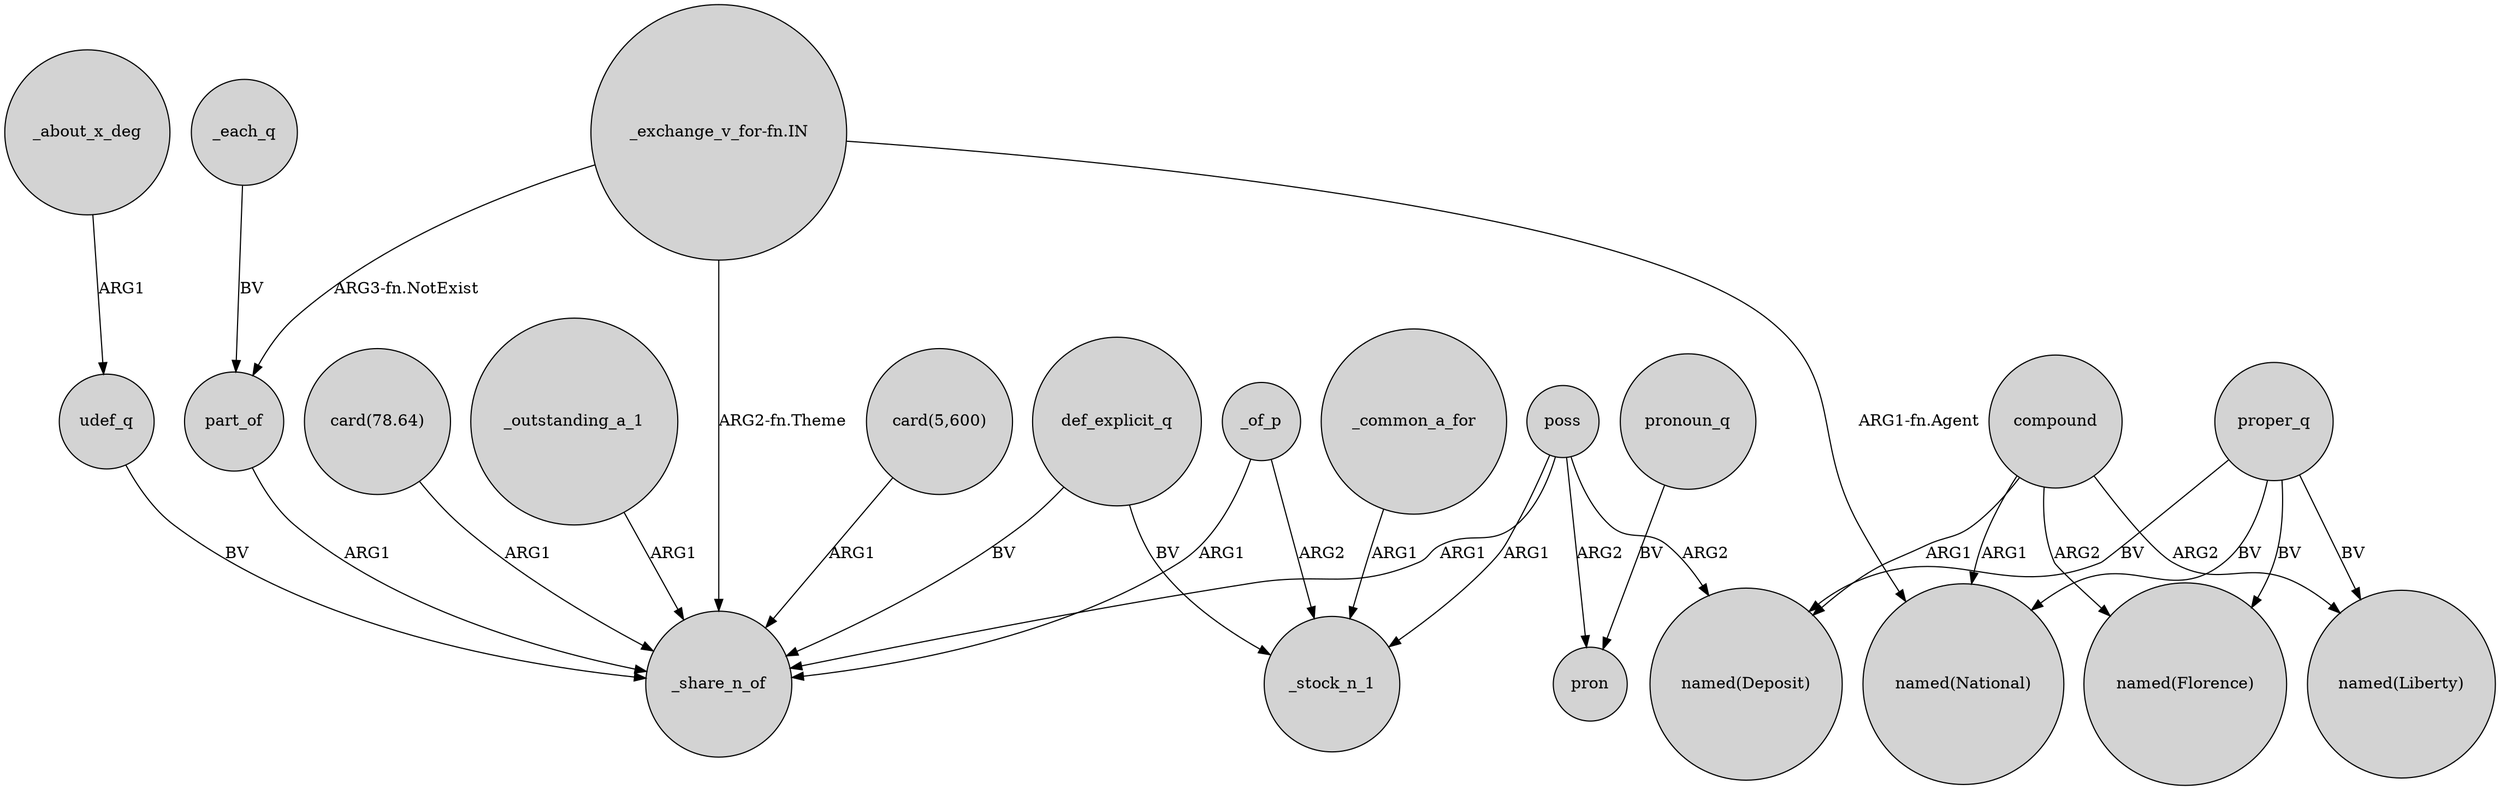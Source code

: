 digraph {
	node [shape=circle style=filled]
	_of_p -> _share_n_of [label=ARG1]
	poss -> "named(Deposit)" [label=ARG2]
	"card(5,600)" -> _share_n_of [label=ARG1]
	"card(78.64)" -> _share_n_of [label=ARG1]
	poss -> pron [label=ARG2]
	compound -> "named(Deposit)" [label=ARG1]
	poss -> _stock_n_1 [label=ARG1]
	"_exchange_v_for-fn.IN" -> _share_n_of [label="ARG2-fn.Theme"]
	_about_x_deg -> udef_q [label=ARG1]
	def_explicit_q -> _stock_n_1 [label=BV]
	proper_q -> "named(Deposit)" [label=BV]
	_outstanding_a_1 -> _share_n_of [label=ARG1]
	pronoun_q -> pron [label=BV]
	proper_q -> "named(Liberty)" [label=BV]
	compound -> "named(Liberty)" [label=ARG2]
	compound -> "named(Florence)" [label=ARG2]
	udef_q -> _share_n_of [label=BV]
	_each_q -> part_of [label=BV]
	"_exchange_v_for-fn.IN" -> "named(National)" [label="ARG1-fn.Agent"]
	_common_a_for -> _stock_n_1 [label=ARG1]
	"_exchange_v_for-fn.IN" -> part_of [label="ARG3-fn.NotExist"]
	_of_p -> _stock_n_1 [label=ARG2]
	proper_q -> "named(National)" [label=BV]
	proper_q -> "named(Florence)" [label=BV]
	compound -> "named(National)" [label=ARG1]
	poss -> _share_n_of [label=ARG1]
	part_of -> _share_n_of [label=ARG1]
	def_explicit_q -> _share_n_of [label=BV]
}
